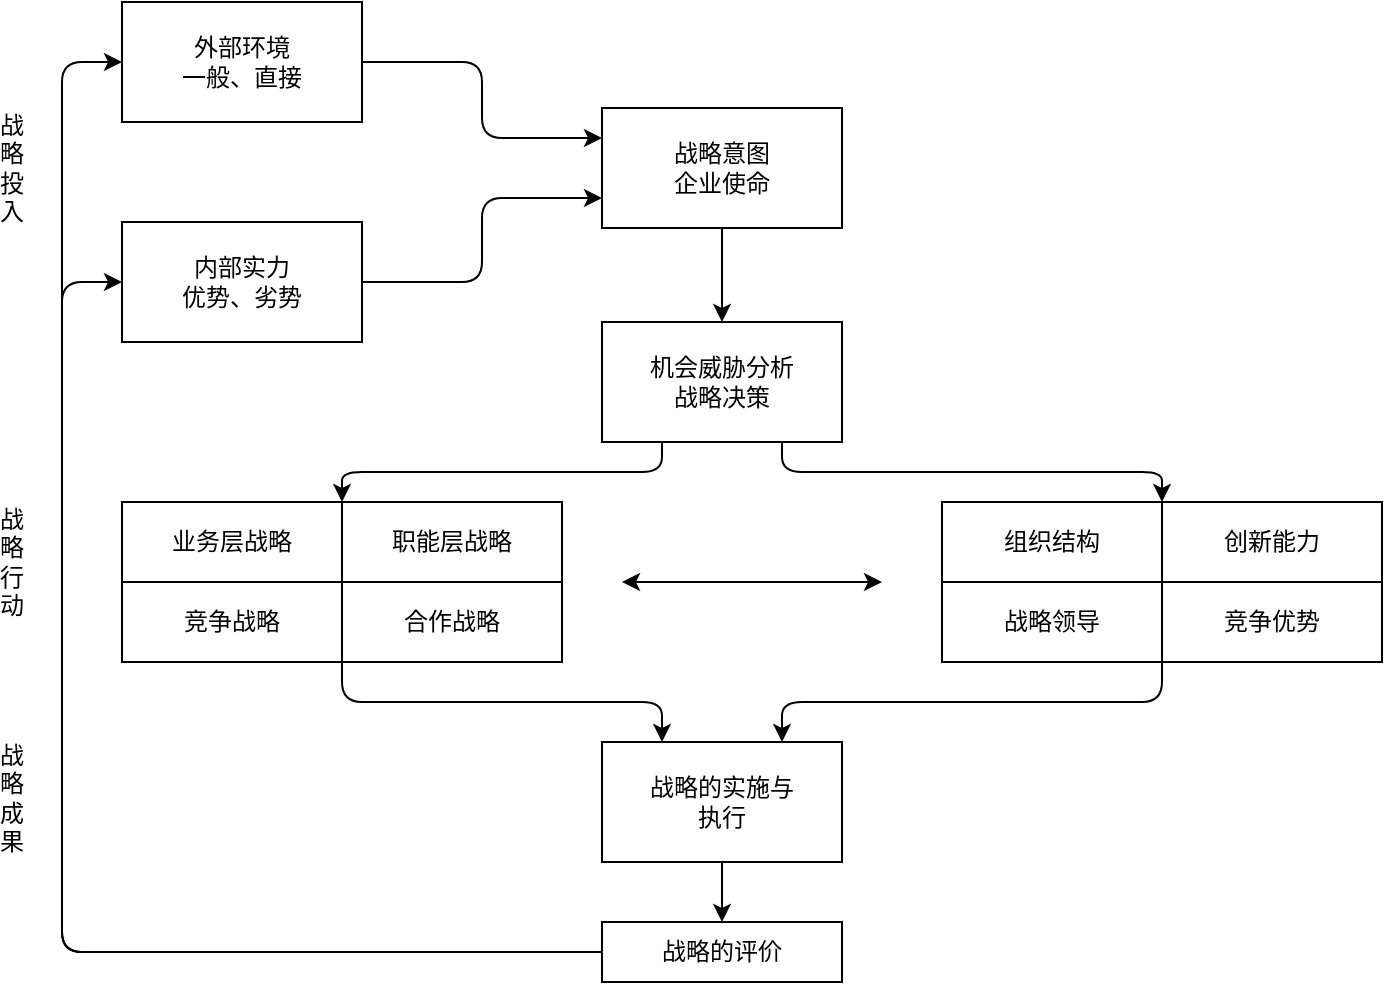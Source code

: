 <mxfile version="14.9.9" type="github" pages="3">
  <diagram id="GZD-yekH0NczYFz6jbJJ" name="Page-1">
    <mxGraphModel dx="1061" dy="1408" grid="1" gridSize="10" guides="1" tooltips="1" connect="1" arrows="1" fold="1" page="1" pageScale="1" pageWidth="850" pageHeight="1100" math="0" shadow="0">
      <root>
        <mxCell id="0" />
        <mxCell id="1" parent="0" />
        <mxCell id="WqgZy92nRNSOwf2XWN85-1" value="外部环境&lt;br&gt;一般、直接" style="rounded=0;whiteSpace=wrap;html=1;" parent="1" vertex="1">
          <mxGeometry x="190" y="180" width="120" height="60" as="geometry" />
        </mxCell>
        <mxCell id="WqgZy92nRNSOwf2XWN85-2" value="内部实力&lt;br&gt;优势、劣势" style="rounded=0;whiteSpace=wrap;html=1;" parent="1" vertex="1">
          <mxGeometry x="190" y="290" width="120" height="60" as="geometry" />
        </mxCell>
        <mxCell id="WqgZy92nRNSOwf2XWN85-3" value="战略意图&lt;br&gt;企业使命" style="rounded=0;whiteSpace=wrap;html=1;" parent="1" vertex="1">
          <mxGeometry x="430" y="233" width="120" height="60" as="geometry" />
        </mxCell>
        <mxCell id="WqgZy92nRNSOwf2XWN85-4" value="" style="edgeStyle=elbowEdgeStyle;elbow=horizontal;endArrow=classic;html=1;exitX=1;exitY=0.5;exitDx=0;exitDy=0;entryX=0;entryY=0.25;entryDx=0;entryDy=0;" parent="1" source="WqgZy92nRNSOwf2XWN85-1" target="WqgZy92nRNSOwf2XWN85-3" edge="1">
          <mxGeometry width="50" height="50" relative="1" as="geometry">
            <mxPoint x="400" y="420" as="sourcePoint" />
            <mxPoint x="450" y="370" as="targetPoint" />
          </mxGeometry>
        </mxCell>
        <mxCell id="WqgZy92nRNSOwf2XWN85-5" value="" style="edgeStyle=elbowEdgeStyle;elbow=horizontal;endArrow=classic;html=1;exitX=1;exitY=0.5;exitDx=0;exitDy=0;entryX=0;entryY=0.75;entryDx=0;entryDy=0;" parent="1" source="WqgZy92nRNSOwf2XWN85-2" target="WqgZy92nRNSOwf2XWN85-3" edge="1">
          <mxGeometry width="50" height="50" relative="1" as="geometry">
            <mxPoint x="320" y="220" as="sourcePoint" />
            <mxPoint x="440" y="258" as="targetPoint" />
          </mxGeometry>
        </mxCell>
        <mxCell id="WqgZy92nRNSOwf2XWN85-6" value="机会威胁分析&lt;br&gt;战略决策" style="rounded=0;whiteSpace=wrap;html=1;" parent="1" vertex="1">
          <mxGeometry x="430" y="340" width="120" height="60" as="geometry" />
        </mxCell>
        <mxCell id="WqgZy92nRNSOwf2XWN85-7" value="组织结构" style="rounded=0;whiteSpace=wrap;html=1;" parent="1" vertex="1">
          <mxGeometry x="600" y="430" width="110" height="40" as="geometry" />
        </mxCell>
        <mxCell id="WqgZy92nRNSOwf2XWN85-8" value="创新能力" style="rounded=0;whiteSpace=wrap;html=1;" parent="1" vertex="1">
          <mxGeometry x="710" y="430" width="110" height="40" as="geometry" />
        </mxCell>
        <mxCell id="WqgZy92nRNSOwf2XWN85-9" value="竞争优势" style="rounded=0;whiteSpace=wrap;html=1;" parent="1" vertex="1">
          <mxGeometry x="710" y="470" width="110" height="40" as="geometry" />
        </mxCell>
        <mxCell id="WqgZy92nRNSOwf2XWN85-10" value="战略领导" style="rounded=0;whiteSpace=wrap;html=1;" parent="1" vertex="1">
          <mxGeometry x="600" y="470" width="110" height="40" as="geometry" />
        </mxCell>
        <mxCell id="WqgZy92nRNSOwf2XWN85-11" value="业务层战略" style="rounded=0;whiteSpace=wrap;html=1;" parent="1" vertex="1">
          <mxGeometry x="190" y="430" width="110" height="40" as="geometry" />
        </mxCell>
        <mxCell id="WqgZy92nRNSOwf2XWN85-12" value="职能层战略" style="rounded=0;whiteSpace=wrap;html=1;" parent="1" vertex="1">
          <mxGeometry x="300" y="430" width="110" height="40" as="geometry" />
        </mxCell>
        <mxCell id="WqgZy92nRNSOwf2XWN85-13" value="合作战略" style="rounded=0;whiteSpace=wrap;html=1;" parent="1" vertex="1">
          <mxGeometry x="300" y="470" width="110" height="40" as="geometry" />
        </mxCell>
        <mxCell id="WqgZy92nRNSOwf2XWN85-14" value="竞争战略" style="rounded=0;whiteSpace=wrap;html=1;" parent="1" vertex="1">
          <mxGeometry x="190" y="470" width="110" height="40" as="geometry" />
        </mxCell>
        <mxCell id="WqgZy92nRNSOwf2XWN85-15" value="" style="endArrow=classic;html=1;exitX=0.5;exitY=1;exitDx=0;exitDy=0;entryX=0.5;entryY=0;entryDx=0;entryDy=0;" parent="1" source="WqgZy92nRNSOwf2XWN85-3" target="WqgZy92nRNSOwf2XWN85-6" edge="1">
          <mxGeometry width="50" height="50" relative="1" as="geometry">
            <mxPoint x="400" y="430" as="sourcePoint" />
            <mxPoint x="480" y="330" as="targetPoint" />
          </mxGeometry>
        </mxCell>
        <mxCell id="WqgZy92nRNSOwf2XWN85-16" value="" style="edgeStyle=elbowEdgeStyle;elbow=vertical;endArrow=classic;html=1;exitX=0.75;exitY=1;exitDx=0;exitDy=0;entryX=1;entryY=0;entryDx=0;entryDy=0;" parent="1" source="WqgZy92nRNSOwf2XWN85-6" target="WqgZy92nRNSOwf2XWN85-7" edge="1">
          <mxGeometry width="50" height="50" relative="1" as="geometry">
            <mxPoint x="400" y="430" as="sourcePoint" />
            <mxPoint x="450" y="380" as="targetPoint" />
          </mxGeometry>
        </mxCell>
        <mxCell id="WqgZy92nRNSOwf2XWN85-17" value="" style="edgeStyle=elbowEdgeStyle;elbow=vertical;endArrow=classic;html=1;exitX=0.25;exitY=1;exitDx=0;exitDy=0;entryX=0;entryY=0;entryDx=0;entryDy=0;" parent="1" source="WqgZy92nRNSOwf2XWN85-6" target="WqgZy92nRNSOwf2XWN85-12" edge="1">
          <mxGeometry width="50" height="50" relative="1" as="geometry">
            <mxPoint x="530" y="410" as="sourcePoint" />
            <mxPoint x="720" y="430" as="targetPoint" />
          </mxGeometry>
        </mxCell>
        <mxCell id="WqgZy92nRNSOwf2XWN85-18" value="战略的实施与&lt;br&gt;执行" style="rounded=0;whiteSpace=wrap;html=1;" parent="1" vertex="1">
          <mxGeometry x="430" y="550" width="120" height="60" as="geometry" />
        </mxCell>
        <mxCell id="WqgZy92nRNSOwf2XWN85-19" value="" style="edgeStyle=elbowEdgeStyle;elbow=vertical;endArrow=classic;html=1;exitX=1;exitY=1;exitDx=0;exitDy=0;entryX=0.75;entryY=0;entryDx=0;entryDy=0;" parent="1" source="WqgZy92nRNSOwf2XWN85-10" target="WqgZy92nRNSOwf2XWN85-18" edge="1">
          <mxGeometry width="50" height="50" relative="1" as="geometry">
            <mxPoint x="530" y="410" as="sourcePoint" />
            <mxPoint x="720" y="440" as="targetPoint" />
          </mxGeometry>
        </mxCell>
        <mxCell id="WqgZy92nRNSOwf2XWN85-20" value="" style="edgeStyle=elbowEdgeStyle;elbow=vertical;endArrow=classic;html=1;exitX=1;exitY=1;exitDx=0;exitDy=0;entryX=0.25;entryY=0;entryDx=0;entryDy=0;" parent="1" source="WqgZy92nRNSOwf2XWN85-14" target="WqgZy92nRNSOwf2XWN85-18" edge="1">
          <mxGeometry width="50" height="50" relative="1" as="geometry">
            <mxPoint x="720" y="520" as="sourcePoint" />
            <mxPoint x="530" y="560" as="targetPoint" />
          </mxGeometry>
        </mxCell>
        <mxCell id="WqgZy92nRNSOwf2XWN85-21" value="" style="endArrow=classic;startArrow=classic;html=1;" parent="1" edge="1">
          <mxGeometry width="50" height="50" relative="1" as="geometry">
            <mxPoint x="440" y="470" as="sourcePoint" />
            <mxPoint x="570" y="470" as="targetPoint" />
          </mxGeometry>
        </mxCell>
        <mxCell id="WqgZy92nRNSOwf2XWN85-22" value="" style="edgeStyle=elbowEdgeStyle;elbow=horizontal;endArrow=classic;html=1;exitX=0;exitY=0.5;exitDx=0;exitDy=0;entryX=0;entryY=0.5;entryDx=0;entryDy=0;" parent="1" source="WqgZy92nRNSOwf2XWN85-27" target="WqgZy92nRNSOwf2XWN85-2" edge="1">
          <mxGeometry width="50" height="50" relative="1" as="geometry">
            <mxPoint x="400" y="430" as="sourcePoint" />
            <mxPoint x="450" y="380" as="targetPoint" />
            <Array as="points">
              <mxPoint x="160" y="460" />
            </Array>
          </mxGeometry>
        </mxCell>
        <mxCell id="WqgZy92nRNSOwf2XWN85-23" value="" style="edgeStyle=elbowEdgeStyle;elbow=horizontal;endArrow=classic;html=1;exitX=0;exitY=0.5;exitDx=0;exitDy=0;entryX=0;entryY=0.5;entryDx=0;entryDy=0;" parent="1" source="WqgZy92nRNSOwf2XWN85-27" target="WqgZy92nRNSOwf2XWN85-1" edge="1">
          <mxGeometry width="50" height="50" relative="1" as="geometry">
            <mxPoint x="500" y="620" as="sourcePoint" />
            <mxPoint x="200" y="330" as="targetPoint" />
            <Array as="points">
              <mxPoint x="160" y="410" />
            </Array>
          </mxGeometry>
        </mxCell>
        <mxCell id="WqgZy92nRNSOwf2XWN85-24" value="战略投入" style="text;html=1;strokeColor=none;fillColor=none;align=center;verticalAlign=middle;whiteSpace=wrap;rounded=0;rotation=0;flipV=1;" parent="1" vertex="1">
          <mxGeometry x="130" y="253" width="10" height="20" as="geometry" />
        </mxCell>
        <mxCell id="WqgZy92nRNSOwf2XWN85-25" value="战略行动" style="text;html=1;strokeColor=none;fillColor=none;align=center;verticalAlign=middle;whiteSpace=wrap;rounded=0;rotation=0;flipV=1;" parent="1" vertex="1">
          <mxGeometry x="130" y="450" width="10" height="20" as="geometry" />
        </mxCell>
        <mxCell id="WqgZy92nRNSOwf2XWN85-26" value="战略成果" style="text;html=1;strokeColor=none;fillColor=none;align=center;verticalAlign=middle;whiteSpace=wrap;rounded=0;rotation=0;flipV=1;" parent="1" vertex="1">
          <mxGeometry x="130" y="568" width="10" height="20" as="geometry" />
        </mxCell>
        <mxCell id="WqgZy92nRNSOwf2XWN85-27" value="战略的评价" style="rounded=0;whiteSpace=wrap;html=1;" parent="1" vertex="1">
          <mxGeometry x="430" y="640" width="120" height="30" as="geometry" />
        </mxCell>
        <mxCell id="WqgZy92nRNSOwf2XWN85-28" value="" style="endArrow=classic;html=1;entryX=0.5;entryY=0;entryDx=0;entryDy=0;exitX=0.5;exitY=1;exitDx=0;exitDy=0;" parent="1" source="WqgZy92nRNSOwf2XWN85-18" target="WqgZy92nRNSOwf2XWN85-27" edge="1">
          <mxGeometry width="50" height="50" relative="1" as="geometry">
            <mxPoint x="280" y="430" as="sourcePoint" />
            <mxPoint x="330" y="380" as="targetPoint" />
          </mxGeometry>
        </mxCell>
      </root>
    </mxGraphModel>
  </diagram>
  <diagram id="llk4Y12BmgN5JlRxpADf" name="Page-2">
    <mxGraphModel dx="1403" dy="1408" grid="1" gridSize="10" guides="1" tooltips="1" connect="1" arrows="1" fold="1" page="1" pageScale="1" pageWidth="850" pageHeight="1100" math="0" shadow="0">
      <root>
        <mxCell id="zyEQIdHcPP6S_OY5dwDJ-0" />
        <mxCell id="zyEQIdHcPP6S_OY5dwDJ-1" parent="zyEQIdHcPP6S_OY5dwDJ-0" />
        <mxCell id="zyEQIdHcPP6S_OY5dwDJ-2" value="战略分析" style="rounded=0;whiteSpace=wrap;html=1;" parent="zyEQIdHcPP6S_OY5dwDJ-1" vertex="1">
          <mxGeometry x="90" y="280" width="120" height="60" as="geometry" />
        </mxCell>
        <mxCell id="zyEQIdHcPP6S_OY5dwDJ-3" value="战略选择" style="rounded=0;whiteSpace=wrap;html=1;" parent="zyEQIdHcPP6S_OY5dwDJ-1" vertex="1">
          <mxGeometry x="90" y="440" width="120" height="60" as="geometry" />
        </mxCell>
        <mxCell id="zyEQIdHcPP6S_OY5dwDJ-4" value="战略实施" style="rounded=0;whiteSpace=wrap;html=1;" parent="zyEQIdHcPP6S_OY5dwDJ-1" vertex="1">
          <mxGeometry x="90" y="600" width="120" height="60" as="geometry" />
        </mxCell>
        <mxCell id="zyEQIdHcPP6S_OY5dwDJ-5" value="外部分析&lt;br&gt;(机会与威胁)" style="rounded=0;whiteSpace=wrap;html=1;" parent="zyEQIdHcPP6S_OY5dwDJ-1" vertex="1">
          <mxGeometry x="260" y="280" width="120" height="60" as="geometry" />
        </mxCell>
        <mxCell id="zyEQIdHcPP6S_OY5dwDJ-6" value="经营方向&lt;br&gt;(使命目标)" style="rounded=0;whiteSpace=wrap;html=1;" parent="zyEQIdHcPP6S_OY5dwDJ-1" vertex="1">
          <mxGeometry x="415" y="210" width="120" height="60" as="geometry" />
        </mxCell>
        <mxCell id="zyEQIdHcPP6S_OY5dwDJ-7" value="内部分析&lt;br&gt;(优势与劣势)" style="rounded=0;whiteSpace=wrap;html=1;" parent="zyEQIdHcPP6S_OY5dwDJ-1" vertex="1">
          <mxGeometry x="555" y="280" width="120" height="60" as="geometry" />
        </mxCell>
        <mxCell id="zyEQIdHcPP6S_OY5dwDJ-8" value="" style="edgeStyle=segmentEdgeStyle;endArrow=classic;html=1;exitX=0;exitY=0.5;exitDx=0;exitDy=0;entryX=0.5;entryY=0;entryDx=0;entryDy=0;" parent="zyEQIdHcPP6S_OY5dwDJ-1" source="zyEQIdHcPP6S_OY5dwDJ-6" target="zyEQIdHcPP6S_OY5dwDJ-5" edge="1">
          <mxGeometry width="50" height="50" relative="1" as="geometry">
            <mxPoint x="235" y="630" as="sourcePoint" />
            <mxPoint x="285" y="580" as="targetPoint" />
          </mxGeometry>
        </mxCell>
        <mxCell id="zyEQIdHcPP6S_OY5dwDJ-9" value="" style="edgeStyle=segmentEdgeStyle;endArrow=classic;html=1;exitX=1;exitY=0.5;exitDx=0;exitDy=0;entryX=0.5;entryY=0;entryDx=0;entryDy=0;" parent="zyEQIdHcPP6S_OY5dwDJ-1" source="zyEQIdHcPP6S_OY5dwDJ-6" target="zyEQIdHcPP6S_OY5dwDJ-7" edge="1">
          <mxGeometry width="50" height="50" relative="1" as="geometry">
            <mxPoint x="425" y="200" as="sourcePoint" />
            <mxPoint x="330" y="290" as="targetPoint" />
          </mxGeometry>
        </mxCell>
        <mxCell id="zyEQIdHcPP6S_OY5dwDJ-10" value="" style="endArrow=classic;startArrow=classic;html=1;entryX=0;entryY=0.5;entryDx=0;entryDy=0;exitX=1;exitY=0.5;exitDx=0;exitDy=0;" parent="zyEQIdHcPP6S_OY5dwDJ-1" source="zyEQIdHcPP6S_OY5dwDJ-5" target="zyEQIdHcPP6S_OY5dwDJ-7" edge="1">
          <mxGeometry width="50" height="50" relative="1" as="geometry">
            <mxPoint x="415" y="350" as="sourcePoint" />
            <mxPoint x="285" y="580" as="targetPoint" />
          </mxGeometry>
        </mxCell>
        <mxCell id="zyEQIdHcPP6S_OY5dwDJ-11" value="" style="endArrow=none;dashed=1;html=1;exitX=1;exitY=0.5;exitDx=0;exitDy=0;entryX=0;entryY=0.5;entryDx=0;entryDy=0;" parent="zyEQIdHcPP6S_OY5dwDJ-1" source="zyEQIdHcPP6S_OY5dwDJ-2" target="zyEQIdHcPP6S_OY5dwDJ-5" edge="1">
          <mxGeometry width="50" height="50" relative="1" as="geometry">
            <mxPoint x="280" y="630" as="sourcePoint" />
            <mxPoint x="330" y="580" as="targetPoint" />
          </mxGeometry>
        </mxCell>
        <mxCell id="zyEQIdHcPP6S_OY5dwDJ-12" value="资源" style="rounded=0;whiteSpace=wrap;html=1;" parent="zyEQIdHcPP6S_OY5dwDJ-1" vertex="1">
          <mxGeometry x="715" y="280" width="80" height="60" as="geometry" />
        </mxCell>
        <mxCell id="zyEQIdHcPP6S_OY5dwDJ-13" value="能力" style="rounded=0;whiteSpace=wrap;html=1;" parent="zyEQIdHcPP6S_OY5dwDJ-1" vertex="1">
          <mxGeometry x="715" y="440" width="80" height="60" as="geometry" />
        </mxCell>
        <mxCell id="zyEQIdHcPP6S_OY5dwDJ-14" value="优势" style="rounded=0;whiteSpace=wrap;html=1;" parent="zyEQIdHcPP6S_OY5dwDJ-1" vertex="1">
          <mxGeometry x="715" y="600" width="80" height="60" as="geometry" />
        </mxCell>
        <mxCell id="zyEQIdHcPP6S_OY5dwDJ-15" value="" style="endArrow=none;dashed=1;html=1;exitX=1;exitY=0.5;exitDx=0;exitDy=0;entryX=0;entryY=0.5;entryDx=0;entryDy=0;" parent="zyEQIdHcPP6S_OY5dwDJ-1" source="zyEQIdHcPP6S_OY5dwDJ-7" target="zyEQIdHcPP6S_OY5dwDJ-12" edge="1">
          <mxGeometry width="50" height="50" relative="1" as="geometry">
            <mxPoint x="175" y="320" as="sourcePoint" />
            <mxPoint x="270" y="320" as="targetPoint" />
          </mxGeometry>
        </mxCell>
        <mxCell id="zyEQIdHcPP6S_OY5dwDJ-16" value="战略评估&lt;br&gt;(实施过程与结果)" style="rounded=0;whiteSpace=wrap;html=1;" parent="zyEQIdHcPP6S_OY5dwDJ-1" vertex="1">
          <mxGeometry x="260" y="600" width="120" height="60" as="geometry" />
        </mxCell>
        <mxCell id="zyEQIdHcPP6S_OY5dwDJ-17" value="战略实施&lt;br&gt;(战略发动、运作)" style="rounded=0;whiteSpace=wrap;html=1;" parent="zyEQIdHcPP6S_OY5dwDJ-1" vertex="1">
          <mxGeometry x="415" y="700" width="120" height="60" as="geometry" />
        </mxCell>
        <mxCell id="zyEQIdHcPP6S_OY5dwDJ-18" value="战略控制&lt;br&gt;(层次/类型/方式)" style="rounded=0;whiteSpace=wrap;html=1;" parent="zyEQIdHcPP6S_OY5dwDJ-1" vertex="1">
          <mxGeometry x="555" y="600" width="120" height="60" as="geometry" />
        </mxCell>
        <mxCell id="zyEQIdHcPP6S_OY5dwDJ-19" value="" style="edgeStyle=segmentEdgeStyle;endArrow=classic;html=1;exitX=0;exitY=0.5;exitDx=0;exitDy=0;entryX=0.5;entryY=1;entryDx=0;entryDy=0;" parent="zyEQIdHcPP6S_OY5dwDJ-1" source="zyEQIdHcPP6S_OY5dwDJ-17" target="zyEQIdHcPP6S_OY5dwDJ-16" edge="1">
          <mxGeometry width="50" height="50" relative="1" as="geometry">
            <mxPoint x="235" y="950" as="sourcePoint" />
            <mxPoint x="285" y="900" as="targetPoint" />
          </mxGeometry>
        </mxCell>
        <mxCell id="zyEQIdHcPP6S_OY5dwDJ-20" value="" style="edgeStyle=segmentEdgeStyle;endArrow=classic;html=1;exitX=1;exitY=0.5;exitDx=0;exitDy=0;entryX=0.5;entryY=1;entryDx=0;entryDy=0;" parent="zyEQIdHcPP6S_OY5dwDJ-1" source="zyEQIdHcPP6S_OY5dwDJ-17" target="zyEQIdHcPP6S_OY5dwDJ-18" edge="1">
          <mxGeometry width="50" height="50" relative="1" as="geometry">
            <mxPoint x="425" y="520" as="sourcePoint" />
            <mxPoint x="330" y="610" as="targetPoint" />
          </mxGeometry>
        </mxCell>
        <mxCell id="zyEQIdHcPP6S_OY5dwDJ-21" value="" style="endArrow=classic;startArrow=classic;html=1;entryX=0;entryY=0.5;entryDx=0;entryDy=0;exitX=1;exitY=0.5;exitDx=0;exitDy=0;" parent="zyEQIdHcPP6S_OY5dwDJ-1" source="zyEQIdHcPP6S_OY5dwDJ-16" target="zyEQIdHcPP6S_OY5dwDJ-18" edge="1">
          <mxGeometry width="50" height="50" relative="1" as="geometry">
            <mxPoint x="415" y="670" as="sourcePoint" />
            <mxPoint x="285" y="900" as="targetPoint" />
          </mxGeometry>
        </mxCell>
        <mxCell id="zyEQIdHcPP6S_OY5dwDJ-22" value="" style="endArrow=none;dashed=1;html=1;entryX=0;entryY=0.5;entryDx=0;entryDy=0;" parent="zyEQIdHcPP6S_OY5dwDJ-1" source="zyEQIdHcPP6S_OY5dwDJ-4" target="zyEQIdHcPP6S_OY5dwDJ-16" edge="1">
          <mxGeometry width="50" height="50" relative="1" as="geometry">
            <mxPoint x="210" y="630" as="sourcePoint" />
            <mxPoint x="330" y="900" as="targetPoint" />
          </mxGeometry>
        </mxCell>
        <mxCell id="zyEQIdHcPP6S_OY5dwDJ-23" value="" style="endArrow=none;dashed=1;html=1;exitX=1;exitY=0.5;exitDx=0;exitDy=0;" parent="zyEQIdHcPP6S_OY5dwDJ-1" source="zyEQIdHcPP6S_OY5dwDJ-18" target="zyEQIdHcPP6S_OY5dwDJ-14" edge="1">
          <mxGeometry width="50" height="50" relative="1" as="geometry">
            <mxPoint x="175" y="640" as="sourcePoint" />
            <mxPoint x="715" y="630" as="targetPoint" />
          </mxGeometry>
        </mxCell>
        <mxCell id="zyEQIdHcPP6S_OY5dwDJ-25" value="" style="endArrow=classic;html=1;exitX=0.5;exitY=1;exitDx=0;exitDy=0;entryX=0.5;entryY=0;entryDx=0;entryDy=0;" parent="zyEQIdHcPP6S_OY5dwDJ-1" source="zyEQIdHcPP6S_OY5dwDJ-2" target="zyEQIdHcPP6S_OY5dwDJ-3" edge="1">
          <mxGeometry width="50" height="50" relative="1" as="geometry">
            <mxPoint x="540" y="630" as="sourcePoint" />
            <mxPoint x="590" y="580" as="targetPoint" />
          </mxGeometry>
        </mxCell>
        <mxCell id="zyEQIdHcPP6S_OY5dwDJ-26" value="" style="endArrow=classic;html=1;exitX=0.5;exitY=1;exitDx=0;exitDy=0;entryX=0.5;entryY=0;entryDx=0;entryDy=0;" parent="zyEQIdHcPP6S_OY5dwDJ-1" source="zyEQIdHcPP6S_OY5dwDJ-3" target="zyEQIdHcPP6S_OY5dwDJ-4" edge="1">
          <mxGeometry width="50" height="50" relative="1" as="geometry">
            <mxPoint x="160" y="350" as="sourcePoint" />
            <mxPoint x="160" y="450" as="targetPoint" />
          </mxGeometry>
        </mxCell>
        <mxCell id="zyEQIdHcPP6S_OY5dwDJ-28" value="发展战略&lt;br&gt;(内部扩张)" style="rounded=0;whiteSpace=wrap;html=1;" parent="zyEQIdHcPP6S_OY5dwDJ-1" vertex="1">
          <mxGeometry x="415" y="360" width="120" height="60" as="geometry" />
        </mxCell>
        <mxCell id="zyEQIdHcPP6S_OY5dwDJ-29" value="竞争战略&lt;br&gt;(同行竞争)" style="rounded=0;whiteSpace=wrap;html=1;" parent="zyEQIdHcPP6S_OY5dwDJ-1" vertex="1">
          <mxGeometry x="415" y="440" width="120" height="60" as="geometry" />
        </mxCell>
        <mxCell id="zyEQIdHcPP6S_OY5dwDJ-30" value="合作战略&lt;br&gt;(共赢互利)" style="rounded=0;whiteSpace=wrap;html=1;" parent="zyEQIdHcPP6S_OY5dwDJ-1" vertex="1">
          <mxGeometry x="415" y="520" width="120" height="60" as="geometry" />
        </mxCell>
        <mxCell id="zyEQIdHcPP6S_OY5dwDJ-31" value="" style="shape=partialRectangle;whiteSpace=wrap;html=1;bottom=1;right=1;left=1;top=0;fillColor=none;routingCenterX=-0.5;rotation=90;" parent="zyEQIdHcPP6S_OY5dwDJ-1" vertex="1">
          <mxGeometry x="305" y="440" width="160" height="60" as="geometry" />
        </mxCell>
        <mxCell id="zyEQIdHcPP6S_OY5dwDJ-32" value="" style="shape=partialRectangle;whiteSpace=wrap;html=1;bottom=1;right=1;left=1;top=0;fillColor=none;routingCenterX=-0.5;rotation=-90;" parent="zyEQIdHcPP6S_OY5dwDJ-1" vertex="1">
          <mxGeometry x="485" y="440" width="160" height="60" as="geometry" />
        </mxCell>
        <mxCell id="zyEQIdHcPP6S_OY5dwDJ-35" value="" style="line;strokeWidth=1;html=1;" parent="zyEQIdHcPP6S_OY5dwDJ-1" vertex="1">
          <mxGeometry x="535" y="465" width="65" height="10" as="geometry" />
        </mxCell>
        <mxCell id="zyEQIdHcPP6S_OY5dwDJ-36" value="" style="line;strokeWidth=1;html=1;" parent="zyEQIdHcPP6S_OY5dwDJ-1" vertex="1">
          <mxGeometry x="350" y="465" width="65" height="10" as="geometry" />
        </mxCell>
        <mxCell id="zyEQIdHcPP6S_OY5dwDJ-37" value="" style="endArrow=none;dashed=1;html=1;exitX=1;exitY=0.5;exitDx=0;exitDy=0;entryX=0.123;entryY=0.6;entryDx=0;entryDy=0;entryPerimeter=0;" parent="zyEQIdHcPP6S_OY5dwDJ-1" source="zyEQIdHcPP6S_OY5dwDJ-3" target="zyEQIdHcPP6S_OY5dwDJ-36" edge="1">
          <mxGeometry width="50" height="50" relative="1" as="geometry">
            <mxPoint x="540" y="630" as="sourcePoint" />
            <mxPoint x="590" y="580" as="targetPoint" />
          </mxGeometry>
        </mxCell>
        <mxCell id="zyEQIdHcPP6S_OY5dwDJ-38" value="" style="endArrow=none;dashed=1;html=1;exitX=1;exitY=0.5;exitDx=0;exitDy=0;entryX=0;entryY=0.5;entryDx=0;entryDy=0;exitPerimeter=0;" parent="zyEQIdHcPP6S_OY5dwDJ-1" source="zyEQIdHcPP6S_OY5dwDJ-35" target="zyEQIdHcPP6S_OY5dwDJ-13" edge="1">
          <mxGeometry width="50" height="50" relative="1" as="geometry">
            <mxPoint x="220" y="480" as="sourcePoint" />
            <mxPoint x="367.995" y="481" as="targetPoint" />
          </mxGeometry>
        </mxCell>
        <mxCell id="-I2pQ0woSsb4od7lsw1B-0" value="战略过程" style="rounded=1;whiteSpace=wrap;html=1;dashed=1;dashPattern=1 2;" vertex="1" parent="zyEQIdHcPP6S_OY5dwDJ-1">
          <mxGeometry x="90" y="150" width="120" height="40" as="geometry" />
        </mxCell>
        <mxCell id="-I2pQ0woSsb4od7lsw1B-1" value="战略内容" style="rounded=1;whiteSpace=wrap;html=1;dashed=1;dashPattern=1 2;" vertex="1" parent="zyEQIdHcPP6S_OY5dwDJ-1">
          <mxGeometry x="415" y="150" width="120" height="40" as="geometry" />
        </mxCell>
        <mxCell id="-I2pQ0woSsb4od7lsw1B-2" value="战略核心" style="rounded=1;whiteSpace=wrap;html=1;dashed=1;dashPattern=1 2;" vertex="1" parent="zyEQIdHcPP6S_OY5dwDJ-1">
          <mxGeometry x="695" y="150" width="120" height="40" as="geometry" />
        </mxCell>
        <mxCell id="-I2pQ0woSsb4od7lsw1B-3" value="" style="endArrow=classic;html=1;entryX=0;entryY=0.5;entryDx=0;entryDy=0;" edge="1" parent="zyEQIdHcPP6S_OY5dwDJ-1" source="-I2pQ0woSsb4od7lsw1B-0" target="-I2pQ0woSsb4od7lsw1B-1">
          <mxGeometry width="50" height="50" relative="1" as="geometry">
            <mxPoint x="400" y="740" as="sourcePoint" />
            <mxPoint x="450" y="690" as="targetPoint" />
          </mxGeometry>
        </mxCell>
        <mxCell id="-I2pQ0woSsb4od7lsw1B-4" value="" style="endArrow=classic;html=1;entryX=0;entryY=0.5;entryDx=0;entryDy=0;exitX=1;exitY=0.5;exitDx=0;exitDy=0;" edge="1" parent="zyEQIdHcPP6S_OY5dwDJ-1" source="-I2pQ0woSsb4od7lsw1B-1" target="-I2pQ0woSsb4od7lsw1B-2">
          <mxGeometry width="50" height="50" relative="1" as="geometry">
            <mxPoint x="220" y="180" as="sourcePoint" />
            <mxPoint x="425" y="180" as="targetPoint" />
          </mxGeometry>
        </mxCell>
      </root>
    </mxGraphModel>
  </diagram>
  <diagram id="_CH-znIV4-_6jZxJMXZU" name="Page-3">
    <mxGraphModel dx="1061" dy="1408" grid="1" gridSize="10" guides="1" tooltips="1" connect="1" arrows="1" fold="1" page="1" pageScale="1" pageWidth="850" pageHeight="1100" math="0" shadow="0">
      <root>
        <mxCell id="wobuRx1zQyD3M-RrNP22-0" />
        <mxCell id="wobuRx1zQyD3M-RrNP22-1" parent="wobuRx1zQyD3M-RrNP22-0" />
        <mxCell id="wobuRx1zQyD3M-RrNP22-2" value="财务指标" style="rounded=0;whiteSpace=wrap;html=1;" parent="wobuRx1zQyD3M-RrNP22-1" vertex="1">
          <mxGeometry x="365" y="220" width="245" height="20" as="geometry" />
        </mxCell>
        <mxCell id="wobuRx1zQyD3M-RrNP22-3" value="目标" style="rounded=0;whiteSpace=wrap;html=1;" parent="wobuRx1zQyD3M-RrNP22-1" vertex="1">
          <mxGeometry x="365" y="240" width="105" height="20" as="geometry" />
        </mxCell>
        <mxCell id="wobuRx1zQyD3M-RrNP22-4" value="生存" style="rounded=0;whiteSpace=wrap;html=1;" parent="wobuRx1zQyD3M-RrNP22-1" vertex="1">
          <mxGeometry x="365" y="260" width="105" height="20" as="geometry" />
        </mxCell>
        <mxCell id="wobuRx1zQyD3M-RrNP22-5" value="成长性" style="rounded=0;whiteSpace=wrap;html=1;" parent="wobuRx1zQyD3M-RrNP22-1" vertex="1">
          <mxGeometry x="365" y="280" width="105" height="20" as="geometry" />
        </mxCell>
        <mxCell id="wobuRx1zQyD3M-RrNP22-6" value="收益性" style="rounded=0;whiteSpace=wrap;html=1;" parent="wobuRx1zQyD3M-RrNP22-1" vertex="1">
          <mxGeometry x="365" y="300" width="105" height="20" as="geometry" />
        </mxCell>
        <mxCell id="wobuRx1zQyD3M-RrNP22-7" value="......" style="rounded=0;whiteSpace=wrap;html=1;" parent="wobuRx1zQyD3M-RrNP22-1" vertex="1">
          <mxGeometry x="365" y="320" width="105" height="20" as="geometry" />
        </mxCell>
        <mxCell id="wobuRx1zQyD3M-RrNP22-8" value="测评指标" style="rounded=0;whiteSpace=wrap;html=1;" parent="wobuRx1zQyD3M-RrNP22-1" vertex="1">
          <mxGeometry x="470" y="240" width="140" height="20" as="geometry" />
        </mxCell>
        <mxCell id="wobuRx1zQyD3M-RrNP22-9" value="现金流" style="rounded=0;whiteSpace=wrap;html=1;" parent="wobuRx1zQyD3M-RrNP22-1" vertex="1">
          <mxGeometry x="470" y="260" width="140" height="20" as="geometry" />
        </mxCell>
        <mxCell id="wobuRx1zQyD3M-RrNP22-10" value="销售增长率" style="rounded=0;whiteSpace=wrap;html=1;" parent="wobuRx1zQyD3M-RrNP22-1" vertex="1">
          <mxGeometry x="470" y="280" width="140" height="20" as="geometry" />
        </mxCell>
        <mxCell id="wobuRx1zQyD3M-RrNP22-11" value="权益收益率" style="rounded=0;whiteSpace=wrap;html=1;" parent="wobuRx1zQyD3M-RrNP22-1" vertex="1">
          <mxGeometry x="470" y="300" width="140" height="20" as="geometry" />
        </mxCell>
        <mxCell id="wobuRx1zQyD3M-RrNP22-12" value="......" style="rounded=0;whiteSpace=wrap;html=1;" parent="wobuRx1zQyD3M-RrNP22-1" vertex="1">
          <mxGeometry x="470" y="320" width="140" height="20" as="geometry" />
        </mxCell>
        <mxCell id="wobuRx1zQyD3M-RrNP22-13" value="顾客满意" style="rounded=0;whiteSpace=wrap;html=1;" parent="wobuRx1zQyD3M-RrNP22-1" vertex="1">
          <mxGeometry x="170" y="390" width="235" height="20" as="geometry" />
        </mxCell>
        <mxCell id="wobuRx1zQyD3M-RrNP22-14" value="目标" style="rounded=0;whiteSpace=wrap;html=1;" parent="wobuRx1zQyD3M-RrNP22-1" vertex="1">
          <mxGeometry x="170" y="410" width="105" height="20" as="geometry" />
        </mxCell>
        <mxCell id="wobuRx1zQyD3M-RrNP22-15" value="新产品" style="rounded=0;whiteSpace=wrap;html=1;" parent="wobuRx1zQyD3M-RrNP22-1" vertex="1">
          <mxGeometry x="170" y="430" width="105" height="20" as="geometry" />
        </mxCell>
        <mxCell id="wobuRx1zQyD3M-RrNP22-16" value="供货反应" style="rounded=0;whiteSpace=wrap;html=1;" parent="wobuRx1zQyD3M-RrNP22-1" vertex="1">
          <mxGeometry x="170" y="450" width="105" height="20" as="geometry" />
        </mxCell>
        <mxCell id="wobuRx1zQyD3M-RrNP22-17" value="客户忠诚" style="rounded=0;whiteSpace=wrap;html=1;" parent="wobuRx1zQyD3M-RrNP22-1" vertex="1">
          <mxGeometry x="170" y="470" width="105" height="20" as="geometry" />
        </mxCell>
        <mxCell id="wobuRx1zQyD3M-RrNP22-18" value="......" style="rounded=0;whiteSpace=wrap;html=1;" parent="wobuRx1zQyD3M-RrNP22-1" vertex="1">
          <mxGeometry x="170" y="490" width="105" height="20" as="geometry" />
        </mxCell>
        <mxCell id="wobuRx1zQyD3M-RrNP22-19" value="测评指标" style="rounded=0;whiteSpace=wrap;html=1;" parent="wobuRx1zQyD3M-RrNP22-1" vertex="1">
          <mxGeometry x="275" y="410" width="130" height="20" as="geometry" />
        </mxCell>
        <mxCell id="wobuRx1zQyD3M-RrNP22-20" value="新产品占销售比率" style="rounded=0;whiteSpace=wrap;html=1;" parent="wobuRx1zQyD3M-RrNP22-1" vertex="1">
          <mxGeometry x="275" y="430" width="130" height="20" as="geometry" />
        </mxCell>
        <mxCell id="wobuRx1zQyD3M-RrNP22-21" value="按时交货率" style="rounded=0;whiteSpace=wrap;html=1;" parent="wobuRx1zQyD3M-RrNP22-1" vertex="1">
          <mxGeometry x="275" y="450" width="130" height="20" as="geometry" />
        </mxCell>
        <mxCell id="wobuRx1zQyD3M-RrNP22-22" value="重要客户购买份额" style="rounded=0;whiteSpace=wrap;html=1;" parent="wobuRx1zQyD3M-RrNP22-1" vertex="1">
          <mxGeometry x="275" y="470" width="130" height="20" as="geometry" />
        </mxCell>
        <mxCell id="wobuRx1zQyD3M-RrNP22-23" value="......" style="rounded=0;whiteSpace=wrap;html=1;" parent="wobuRx1zQyD3M-RrNP22-1" vertex="1">
          <mxGeometry x="275" y="490" width="130" height="20" as="geometry" />
        </mxCell>
        <mxCell id="wobuRx1zQyD3M-RrNP22-24" value="" style="endArrow=classic;startArrow=classic;html=1;entryX=0;entryY=0;entryDx=0;entryDy=0;exitX=0.5;exitY=0;exitDx=0;exitDy=0;" parent="wobuRx1zQyD3M-RrNP22-1" source="wobuRx1zQyD3M-RrNP22-13" target="wobuRx1zQyD3M-RrNP22-5" edge="1">
          <mxGeometry width="50" height="50" relative="1" as="geometry">
            <mxPoint x="400" y="710" as="sourcePoint" />
            <mxPoint x="450" y="660" as="targetPoint" />
          </mxGeometry>
        </mxCell>
        <mxCell id="wobuRx1zQyD3M-RrNP22-25" value="内部业务管理" style="rounded=0;whiteSpace=wrap;html=1;" parent="wobuRx1zQyD3M-RrNP22-1" vertex="1">
          <mxGeometry x="560" y="385" width="235" height="20" as="geometry" />
        </mxCell>
        <mxCell id="wobuRx1zQyD3M-RrNP22-26" value="目标" style="rounded=0;whiteSpace=wrap;html=1;" parent="wobuRx1zQyD3M-RrNP22-1" vertex="1">
          <mxGeometry x="560" y="405" width="105" height="20" as="geometry" />
        </mxCell>
        <mxCell id="wobuRx1zQyD3M-RrNP22-27" value="技术能力" style="rounded=0;whiteSpace=wrap;html=1;" parent="wobuRx1zQyD3M-RrNP22-1" vertex="1">
          <mxGeometry x="560" y="425" width="105" height="20" as="geometry" />
        </mxCell>
        <mxCell id="wobuRx1zQyD3M-RrNP22-28" value="制造水平" style="rounded=0;whiteSpace=wrap;html=1;" parent="wobuRx1zQyD3M-RrNP22-1" vertex="1">
          <mxGeometry x="560" y="445" width="105" height="20" as="geometry" />
        </mxCell>
        <mxCell id="wobuRx1zQyD3M-RrNP22-29" value="组织效率" style="rounded=0;whiteSpace=wrap;html=1;" parent="wobuRx1zQyD3M-RrNP22-1" vertex="1">
          <mxGeometry x="560" y="465" width="105" height="20" as="geometry" />
        </mxCell>
        <mxCell id="wobuRx1zQyD3M-RrNP22-30" value="......" style="rounded=0;whiteSpace=wrap;html=1;" parent="wobuRx1zQyD3M-RrNP22-1" vertex="1">
          <mxGeometry x="560" y="485" width="105" height="20" as="geometry" />
        </mxCell>
        <mxCell id="wobuRx1zQyD3M-RrNP22-31" value="测评指标" style="rounded=0;whiteSpace=wrap;html=1;" parent="wobuRx1zQyD3M-RrNP22-1" vertex="1">
          <mxGeometry x="665" y="405" width="130" height="20" as="geometry" />
        </mxCell>
        <mxCell id="wobuRx1zQyD3M-RrNP22-32" value="工艺制造的先进性" style="rounded=0;whiteSpace=wrap;html=1;" parent="wobuRx1zQyD3M-RrNP22-1" vertex="1">
          <mxGeometry x="665" y="425" width="130" height="20" as="geometry" />
        </mxCell>
        <mxCell id="wobuRx1zQyD3M-RrNP22-33" value="生产周期、成本水平" style="rounded=0;whiteSpace=wrap;html=1;" parent="wobuRx1zQyD3M-RrNP22-1" vertex="1">
          <mxGeometry x="665" y="445" width="130" height="20" as="geometry" />
        </mxCell>
        <mxCell id="wobuRx1zQyD3M-RrNP22-34" value="生产均衡系数" style="rounded=0;whiteSpace=wrap;html=1;" parent="wobuRx1zQyD3M-RrNP22-1" vertex="1">
          <mxGeometry x="665" y="465" width="130" height="20" as="geometry" />
        </mxCell>
        <mxCell id="wobuRx1zQyD3M-RrNP22-35" value="......" style="rounded=0;whiteSpace=wrap;html=1;" parent="wobuRx1zQyD3M-RrNP22-1" vertex="1">
          <mxGeometry x="665" y="485" width="130" height="20" as="geometry" />
        </mxCell>
        <mxCell id="wobuRx1zQyD3M-RrNP22-36" value="" style="endArrow=classic;startArrow=classic;html=1;entryX=1;entryY=0;entryDx=0;entryDy=0;exitX=0.511;exitY=0;exitDx=0;exitDy=0;exitPerimeter=0;" parent="wobuRx1zQyD3M-RrNP22-1" source="wobuRx1zQyD3M-RrNP22-25" target="wobuRx1zQyD3M-RrNP22-10" edge="1">
          <mxGeometry width="50" height="50" relative="1" as="geometry">
            <mxPoint x="217.5" y="400" as="sourcePoint" />
            <mxPoint x="375" y="260" as="targetPoint" />
          </mxGeometry>
        </mxCell>
        <mxCell id="wobuRx1zQyD3M-RrNP22-37" value="创新与学习" style="rounded=0;whiteSpace=wrap;html=1;" parent="wobuRx1zQyD3M-RrNP22-1" vertex="1">
          <mxGeometry x="365" y="550" width="245" height="20" as="geometry" />
        </mxCell>
        <mxCell id="wobuRx1zQyD3M-RrNP22-38" value="目标" style="rounded=0;whiteSpace=wrap;html=1;" parent="wobuRx1zQyD3M-RrNP22-1" vertex="1">
          <mxGeometry x="365" y="570" width="105" height="20" as="geometry" />
        </mxCell>
        <mxCell id="wobuRx1zQyD3M-RrNP22-39" value="技术领先" style="rounded=0;whiteSpace=wrap;html=1;" parent="wobuRx1zQyD3M-RrNP22-1" vertex="1">
          <mxGeometry x="365" y="590" width="105" height="20" as="geometry" />
        </mxCell>
        <mxCell id="wobuRx1zQyD3M-RrNP22-40" value="供货反应" style="rounded=0;whiteSpace=wrap;html=1;" parent="wobuRx1zQyD3M-RrNP22-1" vertex="1">
          <mxGeometry x="365" y="610" width="105" height="20" as="geometry" />
        </mxCell>
        <mxCell id="wobuRx1zQyD3M-RrNP22-41" value="客户忠诚" style="rounded=0;whiteSpace=wrap;html=1;" parent="wobuRx1zQyD3M-RrNP22-1" vertex="1">
          <mxGeometry x="365" y="630" width="105" height="20" as="geometry" />
        </mxCell>
        <mxCell id="wobuRx1zQyD3M-RrNP22-42" value="......" style="rounded=0;whiteSpace=wrap;html=1;" parent="wobuRx1zQyD3M-RrNP22-1" vertex="1">
          <mxGeometry x="365" y="650" width="105" height="20" as="geometry" />
        </mxCell>
        <mxCell id="wobuRx1zQyD3M-RrNP22-43" value="测评指标" style="rounded=0;whiteSpace=wrap;html=1;" parent="wobuRx1zQyD3M-RrNP22-1" vertex="1">
          <mxGeometry x="470" y="570" width="140" height="20" as="geometry" />
        </mxCell>
        <mxCell id="wobuRx1zQyD3M-RrNP22-44" value="技术在同行中的排序" style="rounded=0;whiteSpace=wrap;html=1;" parent="wobuRx1zQyD3M-RrNP22-1" vertex="1">
          <mxGeometry x="470" y="590" width="140" height="20" as="geometry" />
        </mxCell>
        <mxCell id="wobuRx1zQyD3M-RrNP22-45" value="产品成熟所需时间" style="rounded=0;whiteSpace=wrap;html=1;" parent="wobuRx1zQyD3M-RrNP22-1" vertex="1">
          <mxGeometry x="470" y="610" width="140" height="20" as="geometry" />
        </mxCell>
        <mxCell id="wobuRx1zQyD3M-RrNP22-46" value="相当于竞争者的上市速度" style="rounded=0;whiteSpace=wrap;html=1;" parent="wobuRx1zQyD3M-RrNP22-1" vertex="1">
          <mxGeometry x="470" y="630" width="140" height="20" as="geometry" />
        </mxCell>
        <mxCell id="wobuRx1zQyD3M-RrNP22-47" value="......" style="rounded=0;whiteSpace=wrap;html=1;" parent="wobuRx1zQyD3M-RrNP22-1" vertex="1">
          <mxGeometry x="470" y="650" width="140" height="20" as="geometry" />
        </mxCell>
        <mxCell id="wobuRx1zQyD3M-RrNP22-48" value="" style="endArrow=classic;startArrow=classic;html=1;entryX=1;entryY=0.25;entryDx=0;entryDy=0;exitX=0;exitY=1;exitDx=0;exitDy=0;" parent="wobuRx1zQyD3M-RrNP22-1" source="wobuRx1zQyD3M-RrNP22-35" target="wobuRx1zQyD3M-RrNP22-45" edge="1">
          <mxGeometry width="50" height="50" relative="1" as="geometry">
            <mxPoint x="690.085" y="400" as="sourcePoint" />
            <mxPoint x="610" y="260" as="targetPoint" />
          </mxGeometry>
        </mxCell>
        <mxCell id="wobuRx1zQyD3M-RrNP22-49" value="" style="endArrow=classic;startArrow=classic;html=1;entryX=0;entryY=0;entryDx=0;entryDy=0;exitX=0;exitY=1;exitDx=0;exitDy=0;" parent="wobuRx1zQyD3M-RrNP22-1" source="wobuRx1zQyD3M-RrNP22-23" target="wobuRx1zQyD3M-RrNP22-40" edge="1">
          <mxGeometry width="50" height="50" relative="1" as="geometry">
            <mxPoint x="675" y="520" as="sourcePoint" />
            <mxPoint x="620" y="625" as="targetPoint" />
          </mxGeometry>
        </mxCell>
        <mxCell id="wobuRx1zQyD3M-RrNP22-51" value="企业价值" style="ellipse;whiteSpace=wrap;html=1;aspect=fixed;" parent="wobuRx1zQyD3M-RrNP22-1" vertex="1">
          <mxGeometry x="447.5" y="405" width="80" height="80" as="geometry" />
        </mxCell>
        <mxCell id="wobuRx1zQyD3M-RrNP22-52" value="" style="endArrow=classic;html=1;exitX=0.129;exitY=1;exitDx=0;exitDy=0;entryX=0.5;entryY=0;entryDx=0;entryDy=0;exitPerimeter=0;" parent="wobuRx1zQyD3M-RrNP22-1" source="wobuRx1zQyD3M-RrNP22-12" target="wobuRx1zQyD3M-RrNP22-51" edge="1">
          <mxGeometry width="50" height="50" relative="1" as="geometry">
            <mxPoint x="400" y="700" as="sourcePoint" />
            <mxPoint x="450" y="650" as="targetPoint" />
          </mxGeometry>
        </mxCell>
        <mxCell id="wobuRx1zQyD3M-RrNP22-53" value="" style="endArrow=classic;html=1;exitX=1;exitY=0.75;exitDx=0;exitDy=0;" parent="wobuRx1zQyD3M-RrNP22-1" source="wobuRx1zQyD3M-RrNP22-20" target="wobuRx1zQyD3M-RrNP22-51" edge="1">
          <mxGeometry width="50" height="50" relative="1" as="geometry">
            <mxPoint x="480" y="345" as="sourcePoint" />
            <mxPoint x="497.5" y="420" as="targetPoint" />
          </mxGeometry>
        </mxCell>
        <mxCell id="wobuRx1zQyD3M-RrNP22-54" value="" style="endArrow=classic;html=1;exitX=0;exitY=0;exitDx=0;exitDy=0;entryX=1;entryY=0.5;entryDx=0;entryDy=0;" parent="wobuRx1zQyD3M-RrNP22-1" source="wobuRx1zQyD3M-RrNP22-28" target="wobuRx1zQyD3M-RrNP22-51" edge="1">
          <mxGeometry width="50" height="50" relative="1" as="geometry">
            <mxPoint x="415" y="455" as="sourcePoint" />
            <mxPoint x="457.5" y="455" as="targetPoint" />
          </mxGeometry>
        </mxCell>
        <mxCell id="wobuRx1zQyD3M-RrNP22-55" value="" style="endArrow=classic;html=1;exitX=0.5;exitY=0;exitDx=0;exitDy=0;entryX=0.5;entryY=1;entryDx=0;entryDy=0;" parent="wobuRx1zQyD3M-RrNP22-1" source="wobuRx1zQyD3M-RrNP22-37" target="wobuRx1zQyD3M-RrNP22-51" edge="1">
          <mxGeometry width="50" height="50" relative="1" as="geometry">
            <mxPoint x="570" y="455" as="sourcePoint" />
            <mxPoint x="537.5" y="455" as="targetPoint" />
          </mxGeometry>
        </mxCell>
        <mxCell id="Ii9qggmETXgMwiOSFaSL-0" value="Indicateur financier" style="rounded=0;whiteSpace=wrap;html=1;" vertex="1" parent="wobuRx1zQyD3M-RrNP22-1">
          <mxGeometry x="411" y="730" width="285" height="20" as="geometry" />
        </mxCell>
        <mxCell id="Ii9qggmETXgMwiOSFaSL-1" value="Objectif" style="rounded=0;whiteSpace=wrap;html=1;" vertex="1" parent="wobuRx1zQyD3M-RrNP22-1">
          <mxGeometry x="411" y="750" width="105" height="20" as="geometry" />
        </mxCell>
        <mxCell id="Ii9qggmETXgMwiOSFaSL-2" value="Survie" style="rounded=0;whiteSpace=wrap;html=1;" vertex="1" parent="wobuRx1zQyD3M-RrNP22-1">
          <mxGeometry x="411" y="770" width="105" height="20" as="geometry" />
        </mxCell>
        <mxCell id="Ii9qggmETXgMwiOSFaSL-3" value="Croissance" style="rounded=0;whiteSpace=wrap;html=1;" vertex="1" parent="wobuRx1zQyD3M-RrNP22-1">
          <mxGeometry x="411" y="790" width="105" height="20" as="geometry" />
        </mxCell>
        <mxCell id="Ii9qggmETXgMwiOSFaSL-4" value="Rentabilité" style="rounded=0;whiteSpace=wrap;html=1;" vertex="1" parent="wobuRx1zQyD3M-RrNP22-1">
          <mxGeometry x="411" y="810" width="105" height="20" as="geometry" />
        </mxCell>
        <mxCell id="Ii9qggmETXgMwiOSFaSL-5" value="......" style="rounded=0;whiteSpace=wrap;html=1;" vertex="1" parent="wobuRx1zQyD3M-RrNP22-1">
          <mxGeometry x="411" y="830" width="105" height="20" as="geometry" />
        </mxCell>
        <mxCell id="Ii9qggmETXgMwiOSFaSL-6" value="Indice d&#39;évaluation" style="rounded=0;whiteSpace=wrap;html=1;" vertex="1" parent="wobuRx1zQyD3M-RrNP22-1">
          <mxGeometry x="516" y="750" width="180" height="20" as="geometry" />
        </mxCell>
        <mxCell id="Ii9qggmETXgMwiOSFaSL-7" value="Flux de trésorerie" style="rounded=0;whiteSpace=wrap;html=1;" vertex="1" parent="wobuRx1zQyD3M-RrNP22-1">
          <mxGeometry x="516" y="770" width="180" height="20" as="geometry" />
        </mxCell>
        <mxCell id="Ii9qggmETXgMwiOSFaSL-8" value="Taux de croissance des ventes" style="rounded=0;whiteSpace=wrap;html=1;" vertex="1" parent="wobuRx1zQyD3M-RrNP22-1">
          <mxGeometry x="516" y="790" width="180" height="20" as="geometry" />
        </mxCell>
        <mxCell id="Ii9qggmETXgMwiOSFaSL-9" value="Rendement des capitaux propres" style="rounded=0;whiteSpace=wrap;html=1;" vertex="1" parent="wobuRx1zQyD3M-RrNP22-1">
          <mxGeometry x="516" y="810" width="180" height="20" as="geometry" />
        </mxCell>
        <mxCell id="Ii9qggmETXgMwiOSFaSL-10" value="......" style="rounded=0;whiteSpace=wrap;html=1;" vertex="1" parent="wobuRx1zQyD3M-RrNP22-1">
          <mxGeometry x="516" y="830" width="180" height="20" as="geometry" />
        </mxCell>
        <mxCell id="Ii9qggmETXgMwiOSFaSL-22" value="" style="endArrow=classic;startArrow=classic;html=1;entryX=0;entryY=0;entryDx=0;entryDy=0;exitX=0.5;exitY=0;exitDx=0;exitDy=0;" edge="1" parent="wobuRx1zQyD3M-RrNP22-1" source="Ii9qggmETXgMwiOSFaSL-11" target="Ii9qggmETXgMwiOSFaSL-3">
          <mxGeometry width="50" height="50" relative="1" as="geometry">
            <mxPoint x="400" y="1220" as="sourcePoint" />
            <mxPoint x="450" y="1170" as="targetPoint" />
          </mxGeometry>
        </mxCell>
        <mxCell id="Ii9qggmETXgMwiOSFaSL-34" value="" style="endArrow=classic;startArrow=classic;html=1;entryX=1;entryY=0;entryDx=0;entryDy=0;exitX=0.511;exitY=0;exitDx=0;exitDy=0;exitPerimeter=0;" edge="1" parent="wobuRx1zQyD3M-RrNP22-1" source="Ii9qggmETXgMwiOSFaSL-23" target="Ii9qggmETXgMwiOSFaSL-8">
          <mxGeometry width="50" height="50" relative="1" as="geometry">
            <mxPoint x="217.5" y="910" as="sourcePoint" />
            <mxPoint x="375" y="770" as="targetPoint" />
          </mxGeometry>
        </mxCell>
        <mxCell id="Ii9qggmETXgMwiOSFaSL-35" value="Innovation et apprentissage" style="rounded=0;whiteSpace=wrap;html=1;" vertex="1" parent="wobuRx1zQyD3M-RrNP22-1">
          <mxGeometry x="397.5" y="1080" width="285" height="20" as="geometry" />
        </mxCell>
        <mxCell id="Ii9qggmETXgMwiOSFaSL-36" value="Objectif" style="rounded=0;whiteSpace=wrap;html=1;" vertex="1" parent="wobuRx1zQyD3M-RrNP22-1">
          <mxGeometry x="397.5" y="1100" width="105" height="20" as="geometry" />
        </mxCell>
        <mxCell id="Ii9qggmETXgMwiOSFaSL-37" value="Nouveau produit" style="rounded=0;whiteSpace=wrap;html=1;" vertex="1" parent="wobuRx1zQyD3M-RrNP22-1">
          <mxGeometry x="397.5" y="1120" width="105" height="20" as="geometry" />
        </mxCell>
        <mxCell id="Ii9qggmETXgMwiOSFaSL-38" value="Réponse de l&#39;offre" style="rounded=0;whiteSpace=wrap;html=1;" vertex="1" parent="wobuRx1zQyD3M-RrNP22-1">
          <mxGeometry x="397.5" y="1140" width="105" height="30" as="geometry" />
        </mxCell>
        <mxCell id="Ii9qggmETXgMwiOSFaSL-39" value="Fidélisation de la clientèle" style="rounded=0;whiteSpace=wrap;html=1;" vertex="1" parent="wobuRx1zQyD3M-RrNP22-1">
          <mxGeometry x="397.5" y="1170" width="105" height="40" as="geometry" />
        </mxCell>
        <mxCell id="Ii9qggmETXgMwiOSFaSL-40" value="......" style="rounded=0;whiteSpace=wrap;html=1;" vertex="1" parent="wobuRx1zQyD3M-RrNP22-1">
          <mxGeometry x="397.5" y="1210" width="105" height="20" as="geometry" />
        </mxCell>
        <mxCell id="Ii9qggmETXgMwiOSFaSL-41" value="Indice d&#39;évaluation" style="rounded=0;whiteSpace=wrap;html=1;" vertex="1" parent="wobuRx1zQyD3M-RrNP22-1">
          <mxGeometry x="502.5" y="1100" width="180" height="20" as="geometry" />
        </mxCell>
        <mxCell id="Ii9qggmETXgMwiOSFaSL-42" value="Classement technologique" style="rounded=0;whiteSpace=wrap;html=1;" vertex="1" parent="wobuRx1zQyD3M-RrNP22-1">
          <mxGeometry x="502.5" y="1120" width="180" height="20" as="geometry" />
        </mxCell>
        <mxCell id="Ii9qggmETXgMwiOSFaSL-43" value="Temps requis pour la maturité du produit" style="rounded=0;whiteSpace=wrap;html=1;" vertex="1" parent="wobuRx1zQyD3M-RrNP22-1">
          <mxGeometry x="502.5" y="1140" width="180" height="30" as="geometry" />
        </mxCell>
        <mxCell id="Ii9qggmETXgMwiOSFaSL-44" value="&lt;span style=&quot;font-family: &amp;#34;arial&amp;#34;&quot;&gt;&lt;font style=&quot;font-size: 12px&quot;&gt;Équivalent à la vitesse de mise sur le marché des concurrents&lt;/font&gt;&lt;/span&gt;" style="rounded=0;whiteSpace=wrap;html=1;" vertex="1" parent="wobuRx1zQyD3M-RrNP22-1">
          <mxGeometry x="502.5" y="1170" width="180" height="40" as="geometry" />
        </mxCell>
        <mxCell id="Ii9qggmETXgMwiOSFaSL-45" value="......" style="rounded=0;whiteSpace=wrap;html=1;" vertex="1" parent="wobuRx1zQyD3M-RrNP22-1">
          <mxGeometry x="502.5" y="1210" width="180" height="20" as="geometry" />
        </mxCell>
        <mxCell id="Ii9qggmETXgMwiOSFaSL-46" value="" style="endArrow=classic;startArrow=classic;html=1;entryX=1;entryY=0.25;entryDx=0;entryDy=0;exitX=0;exitY=1;exitDx=0;exitDy=0;" edge="1" parent="wobuRx1zQyD3M-RrNP22-1" source="Ii9qggmETXgMwiOSFaSL-33" target="Ii9qggmETXgMwiOSFaSL-43">
          <mxGeometry width="50" height="50" relative="1" as="geometry">
            <mxPoint x="690.085" y="910" as="sourcePoint" />
            <mxPoint x="610" y="770" as="targetPoint" />
          </mxGeometry>
        </mxCell>
        <mxCell id="Ii9qggmETXgMwiOSFaSL-47" value="" style="endArrow=classic;startArrow=classic;html=1;entryX=0;entryY=0;entryDx=0;entryDy=0;exitX=0.25;exitY=1;exitDx=0;exitDy=0;" edge="1" parent="wobuRx1zQyD3M-RrNP22-1" source="Ii9qggmETXgMwiOSFaSL-21" target="Ii9qggmETXgMwiOSFaSL-38">
          <mxGeometry width="50" height="50" relative="1" as="geometry">
            <mxPoint x="675" y="1030" as="sourcePoint" />
            <mxPoint x="620" y="1135" as="targetPoint" />
          </mxGeometry>
        </mxCell>
        <mxCell id="Ii9qggmETXgMwiOSFaSL-48" value="Valeu de l&#39;entreprise" style="ellipse;whiteSpace=wrap;html=1;aspect=fixed;" vertex="1" parent="wobuRx1zQyD3M-RrNP22-1">
          <mxGeometry x="500" y="920" width="80" height="80" as="geometry" />
        </mxCell>
        <mxCell id="Ii9qggmETXgMwiOSFaSL-49" value="" style="endArrow=classic;html=1;exitX=0.129;exitY=1;exitDx=0;exitDy=0;entryX=0.5;entryY=0;entryDx=0;entryDy=0;exitPerimeter=0;" edge="1" parent="wobuRx1zQyD3M-RrNP22-1" source="Ii9qggmETXgMwiOSFaSL-10" target="Ii9qggmETXgMwiOSFaSL-48">
          <mxGeometry width="50" height="50" relative="1" as="geometry">
            <mxPoint x="400" y="1210" as="sourcePoint" />
            <mxPoint x="450" y="1160" as="targetPoint" />
          </mxGeometry>
        </mxCell>
        <mxCell id="Ii9qggmETXgMwiOSFaSL-50" value="" style="endArrow=classic;html=1;exitX=1;exitY=0.75;exitDx=0;exitDy=0;" edge="1" parent="wobuRx1zQyD3M-RrNP22-1" source="Ii9qggmETXgMwiOSFaSL-18" target="Ii9qggmETXgMwiOSFaSL-48">
          <mxGeometry width="50" height="50" relative="1" as="geometry">
            <mxPoint x="480" y="855" as="sourcePoint" />
            <mxPoint x="497.5" y="930" as="targetPoint" />
          </mxGeometry>
        </mxCell>
        <mxCell id="Ii9qggmETXgMwiOSFaSL-51" value="" style="endArrow=classic;html=1;exitX=0;exitY=0;exitDx=0;exitDy=0;entryX=1;entryY=0.5;entryDx=0;entryDy=0;" edge="1" parent="wobuRx1zQyD3M-RrNP22-1" source="Ii9qggmETXgMwiOSFaSL-26" target="Ii9qggmETXgMwiOSFaSL-48">
          <mxGeometry width="50" height="50" relative="1" as="geometry">
            <mxPoint x="467.5" y="970" as="sourcePoint" />
            <mxPoint x="510" y="970" as="targetPoint" />
          </mxGeometry>
        </mxCell>
        <mxCell id="Ii9qggmETXgMwiOSFaSL-52" value="" style="endArrow=classic;html=1;exitX=0.5;exitY=0;exitDx=0;exitDy=0;entryX=0.5;entryY=1;entryDx=0;entryDy=0;" edge="1" parent="wobuRx1zQyD3M-RrNP22-1" source="Ii9qggmETXgMwiOSFaSL-35" target="Ii9qggmETXgMwiOSFaSL-48">
          <mxGeometry width="50" height="50" relative="1" as="geometry">
            <mxPoint x="570" y="965" as="sourcePoint" />
            <mxPoint x="537.5" y="965" as="targetPoint" />
          </mxGeometry>
        </mxCell>
        <mxCell id="Ii9qggmETXgMwiOSFaSL-53" value="" style="group" vertex="1" connectable="0" parent="wobuRx1zQyD3M-RrNP22-1">
          <mxGeometry x="140" y="898" width="305" height="136" as="geometry" />
        </mxCell>
        <mxCell id="Ii9qggmETXgMwiOSFaSL-11" value="Satisfaction du client" style="rounded=0;whiteSpace=wrap;html=1;" vertex="1" parent="Ii9qggmETXgMwiOSFaSL-53">
          <mxGeometry width="305" height="20" as="geometry" />
        </mxCell>
        <mxCell id="Ii9qggmETXgMwiOSFaSL-12" value="Objectif" style="rounded=0;whiteSpace=wrap;html=1;" vertex="1" parent="Ii9qggmETXgMwiOSFaSL-53">
          <mxGeometry y="20" width="105" height="20" as="geometry" />
        </mxCell>
        <mxCell id="Ii9qggmETXgMwiOSFaSL-13" value="Nouveau produit" style="rounded=0;whiteSpace=wrap;html=1;" vertex="1" parent="Ii9qggmETXgMwiOSFaSL-53">
          <mxGeometry y="40" width="105" height="30" as="geometry" />
        </mxCell>
        <mxCell id="Ii9qggmETXgMwiOSFaSL-14" value="Réponse de l&#39;offre" style="rounded=0;whiteSpace=wrap;html=1;" vertex="1" parent="Ii9qggmETXgMwiOSFaSL-53">
          <mxGeometry y="66" width="105" height="20" as="geometry" />
        </mxCell>
        <mxCell id="Ii9qggmETXgMwiOSFaSL-15" value="Fidélisation de la clientèle" style="rounded=0;whiteSpace=wrap;html=1;" vertex="1" parent="Ii9qggmETXgMwiOSFaSL-53">
          <mxGeometry y="86" width="105" height="30" as="geometry" />
        </mxCell>
        <mxCell id="Ii9qggmETXgMwiOSFaSL-16" value="......" style="rounded=0;whiteSpace=wrap;html=1;" vertex="1" parent="Ii9qggmETXgMwiOSFaSL-53">
          <mxGeometry y="116" width="105" height="20" as="geometry" />
        </mxCell>
        <mxCell id="Ii9qggmETXgMwiOSFaSL-17" value="Indice d&#39;évalution" style="rounded=0;whiteSpace=wrap;html=1;" vertex="1" parent="Ii9qggmETXgMwiOSFaSL-53">
          <mxGeometry x="105" y="20" width="200" height="20" as="geometry" />
        </mxCell>
        <mxCell id="Ii9qggmETXgMwiOSFaSL-18" value="Ratio des ventes des nouveaux produits" style="rounded=0;whiteSpace=wrap;html=1;" vertex="1" parent="Ii9qggmETXgMwiOSFaSL-53">
          <mxGeometry x="105" y="40" width="200" height="30" as="geometry" />
        </mxCell>
        <mxCell id="Ii9qggmETXgMwiOSFaSL-19" value="Taux de livraison à temps" style="rounded=0;whiteSpace=wrap;html=1;" vertex="1" parent="Ii9qggmETXgMwiOSFaSL-53">
          <mxGeometry x="105" y="66" width="200" height="20" as="geometry" />
        </mxCell>
        <mxCell id="Ii9qggmETXgMwiOSFaSL-20" value="Part d&#39;achat des clients importants" style="rounded=0;whiteSpace=wrap;html=1;" vertex="1" parent="Ii9qggmETXgMwiOSFaSL-53">
          <mxGeometry x="105" y="86" width="200" height="30" as="geometry" />
        </mxCell>
        <mxCell id="Ii9qggmETXgMwiOSFaSL-21" value="......" style="rounded=0;whiteSpace=wrap;html=1;" vertex="1" parent="Ii9qggmETXgMwiOSFaSL-53">
          <mxGeometry x="105" y="116" width="200" height="20" as="geometry" />
        </mxCell>
        <mxCell id="Ii9qggmETXgMwiOSFaSL-54" value="" style="group" vertex="1" connectable="0" parent="wobuRx1zQyD3M-RrNP22-1">
          <mxGeometry x="640" y="890" width="297.5" height="150" as="geometry" />
        </mxCell>
        <mxCell id="Ii9qggmETXgMwiOSFaSL-23" value="Gestion d&#39;entreprise interne" style="rounded=0;whiteSpace=wrap;html=1;" vertex="1" parent="Ii9qggmETXgMwiOSFaSL-54">
          <mxGeometry width="297.5" height="20" as="geometry" />
        </mxCell>
        <mxCell id="Ii9qggmETXgMwiOSFaSL-24" value="Objectif" style="rounded=0;whiteSpace=wrap;html=1;" vertex="1" parent="Ii9qggmETXgMwiOSFaSL-54">
          <mxGeometry y="20" width="147.5" height="20" as="geometry" />
        </mxCell>
        <mxCell id="Ii9qggmETXgMwiOSFaSL-25" value="Capacité technique" style="rounded=0;whiteSpace=wrap;html=1;" vertex="1" parent="Ii9qggmETXgMwiOSFaSL-54">
          <mxGeometry y="40" width="147.5" height="30" as="geometry" />
        </mxCell>
        <mxCell id="Ii9qggmETXgMwiOSFaSL-26" value="Niveau de fabrication" style="rounded=0;whiteSpace=wrap;html=1;" vertex="1" parent="Ii9qggmETXgMwiOSFaSL-54">
          <mxGeometry y="69" width="147.5" height="31" as="geometry" />
        </mxCell>
        <mxCell id="Ii9qggmETXgMwiOSFaSL-27" value="Efficacité organisationnelle" style="rounded=0;whiteSpace=wrap;html=1;" vertex="1" parent="Ii9qggmETXgMwiOSFaSL-54">
          <mxGeometry y="99" width="147.5" height="31" as="geometry" />
        </mxCell>
        <mxCell id="Ii9qggmETXgMwiOSFaSL-28" value="......" style="rounded=0;whiteSpace=wrap;html=1;" vertex="1" parent="Ii9qggmETXgMwiOSFaSL-54">
          <mxGeometry y="130" width="147.5" height="20" as="geometry" />
        </mxCell>
        <mxCell id="Ii9qggmETXgMwiOSFaSL-29" value="Indice d&#39;évaluation" style="rounded=0;whiteSpace=wrap;html=1;" vertex="1" parent="Ii9qggmETXgMwiOSFaSL-54">
          <mxGeometry x="147.5" y="20" width="150" height="20" as="geometry" />
        </mxCell>
        <mxCell id="Ii9qggmETXgMwiOSFaSL-30" value="Avancement du processus de fabrication" style="rounded=0;whiteSpace=wrap;html=1;" vertex="1" parent="Ii9qggmETXgMwiOSFaSL-54">
          <mxGeometry x="147.5" y="40" width="150" height="30" as="geometry" />
        </mxCell>
        <mxCell id="Ii9qggmETXgMwiOSFaSL-31" value="Cycle de production, niveau de coût" style="rounded=0;whiteSpace=wrap;html=1;" vertex="1" parent="Ii9qggmETXgMwiOSFaSL-54">
          <mxGeometry x="147.5" y="69" width="150" height="31" as="geometry" />
        </mxCell>
        <mxCell id="Ii9qggmETXgMwiOSFaSL-32" value="Coefficient d&#39;équilibre de production" style="rounded=0;whiteSpace=wrap;html=1;" vertex="1" parent="Ii9qggmETXgMwiOSFaSL-54">
          <mxGeometry x="147.5" y="99" width="150" height="31" as="geometry" />
        </mxCell>
        <mxCell id="Ii9qggmETXgMwiOSFaSL-33" value="......" style="rounded=0;whiteSpace=wrap;html=1;" vertex="1" parent="Ii9qggmETXgMwiOSFaSL-54">
          <mxGeometry x="147.5" y="130" width="150" height="20" as="geometry" />
        </mxCell>
      </root>
    </mxGraphModel>
  </diagram>
</mxfile>
